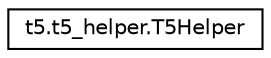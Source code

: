 digraph "Graphical Class Hierarchy"
{
 // LATEX_PDF_SIZE
  edge [fontname="Helvetica",fontsize="10",labelfontname="Helvetica",labelfontsize="10"];
  node [fontname="Helvetica",fontsize="10",shape=record];
  rankdir="LR";
  Node0 [label="t5.t5_helper.T5Helper",height=0.2,width=0.4,color="black", fillcolor="white", style="filled",URL="$classt5_1_1t5__helper_1_1T5Helper.html",tooltip=" "];
}

